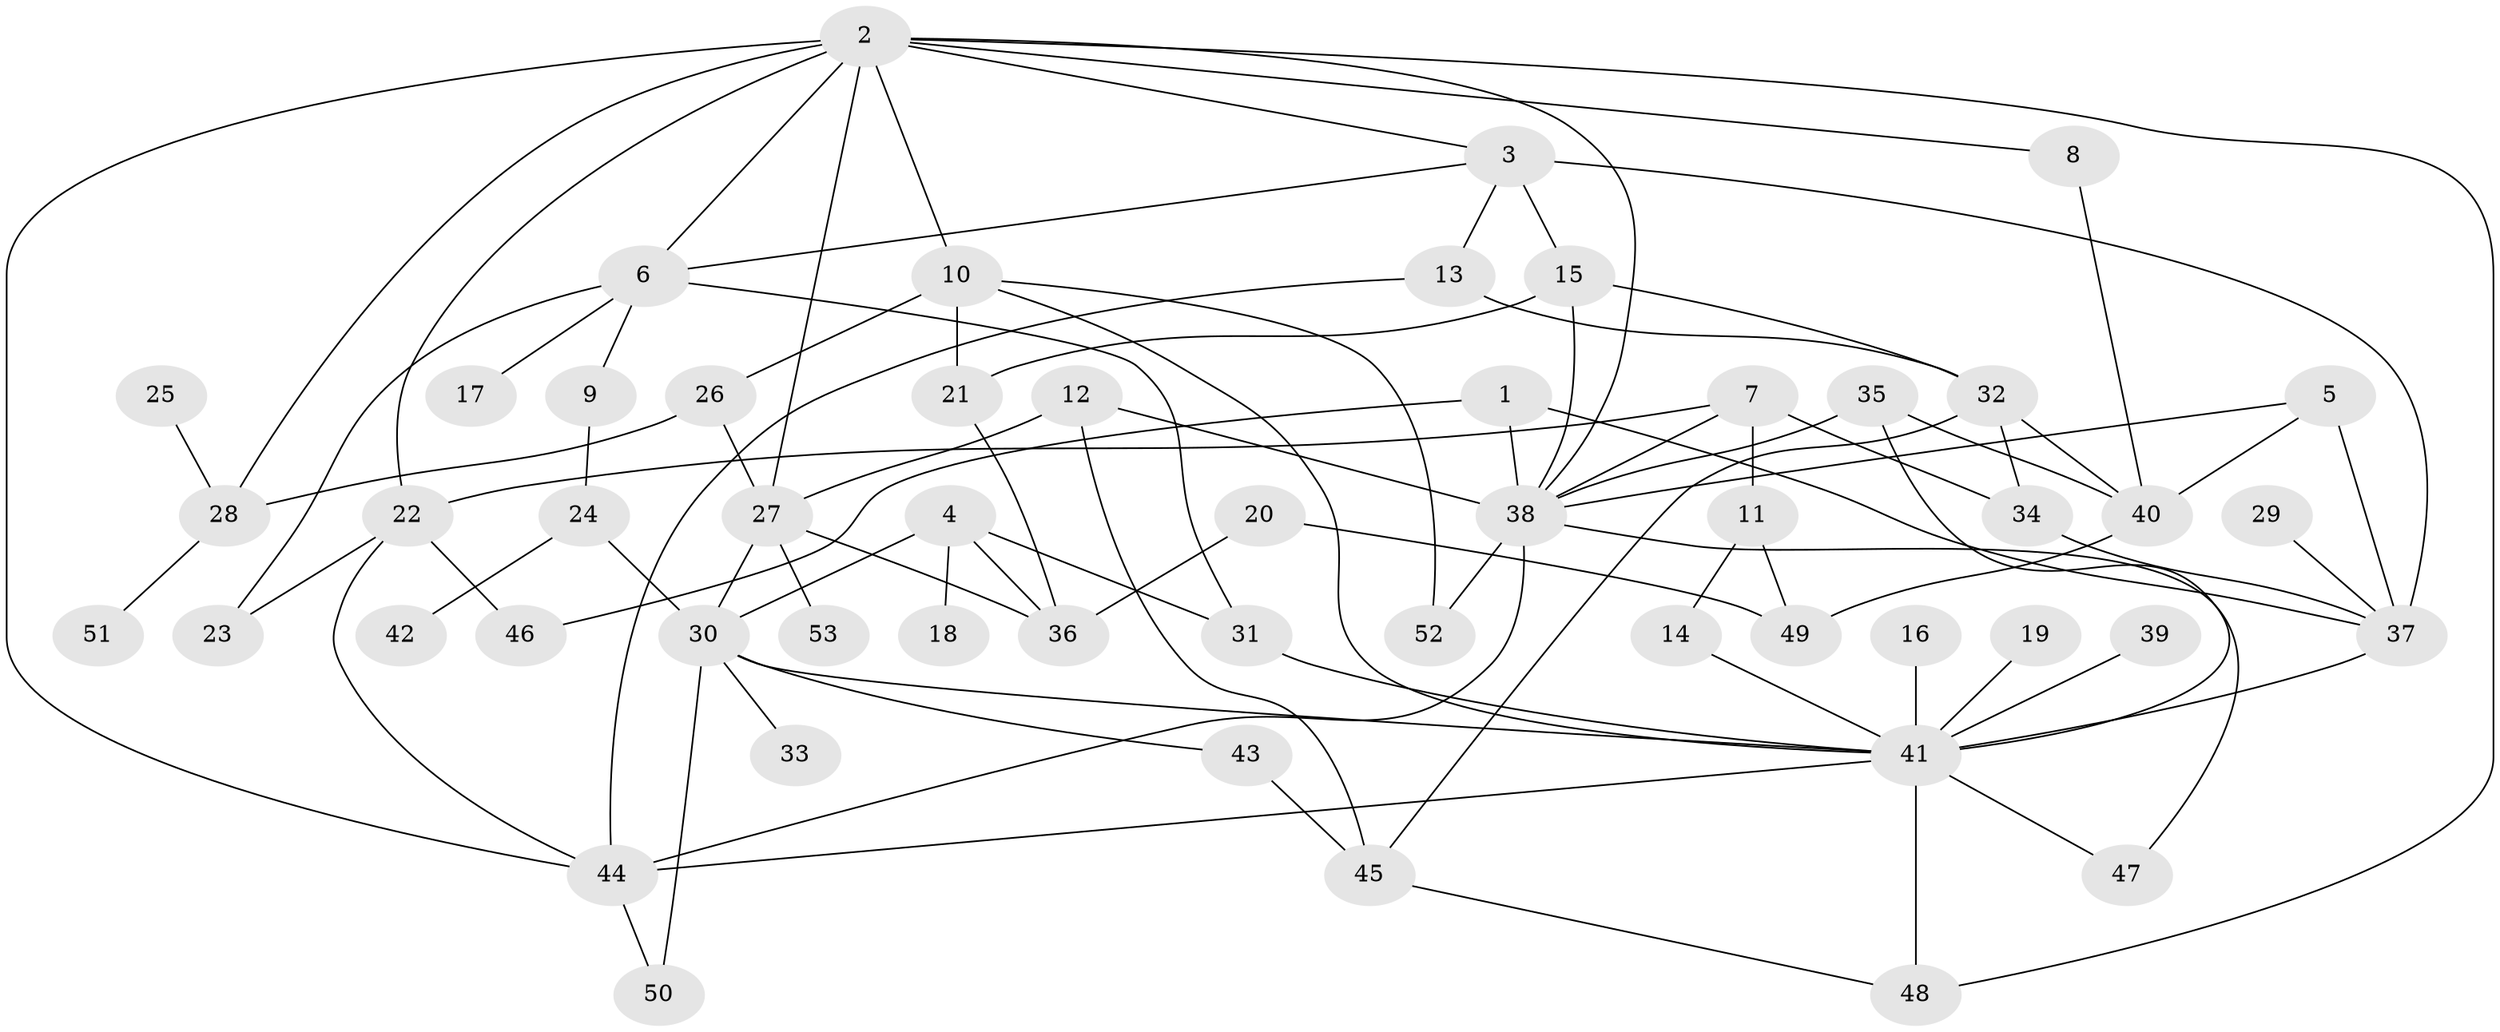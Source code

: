 // original degree distribution, {5: 0.09433962264150944, 7: 0.009433962264150943, 4: 0.14150943396226415, 6: 0.03773584905660377, 3: 0.22641509433962265, 2: 0.3113207547169811, 1: 0.1792452830188679}
// Generated by graph-tools (version 1.1) at 2025/25/03/09/25 03:25:31]
// undirected, 53 vertices, 91 edges
graph export_dot {
graph [start="1"]
  node [color=gray90,style=filled];
  1;
  2;
  3;
  4;
  5;
  6;
  7;
  8;
  9;
  10;
  11;
  12;
  13;
  14;
  15;
  16;
  17;
  18;
  19;
  20;
  21;
  22;
  23;
  24;
  25;
  26;
  27;
  28;
  29;
  30;
  31;
  32;
  33;
  34;
  35;
  36;
  37;
  38;
  39;
  40;
  41;
  42;
  43;
  44;
  45;
  46;
  47;
  48;
  49;
  50;
  51;
  52;
  53;
  1 -- 37 [weight=1.0];
  1 -- 38 [weight=1.0];
  1 -- 46 [weight=1.0];
  2 -- 3 [weight=1.0];
  2 -- 6 [weight=1.0];
  2 -- 8 [weight=1.0];
  2 -- 10 [weight=1.0];
  2 -- 22 [weight=1.0];
  2 -- 27 [weight=1.0];
  2 -- 28 [weight=2.0];
  2 -- 38 [weight=1.0];
  2 -- 44 [weight=1.0];
  2 -- 48 [weight=1.0];
  3 -- 6 [weight=1.0];
  3 -- 13 [weight=1.0];
  3 -- 15 [weight=1.0];
  3 -- 37 [weight=2.0];
  4 -- 18 [weight=1.0];
  4 -- 30 [weight=1.0];
  4 -- 31 [weight=1.0];
  4 -- 36 [weight=1.0];
  5 -- 37 [weight=1.0];
  5 -- 38 [weight=1.0];
  5 -- 40 [weight=1.0];
  6 -- 9 [weight=1.0];
  6 -- 17 [weight=1.0];
  6 -- 23 [weight=1.0];
  6 -- 31 [weight=1.0];
  7 -- 11 [weight=2.0];
  7 -- 22 [weight=1.0];
  7 -- 34 [weight=1.0];
  7 -- 38 [weight=1.0];
  8 -- 40 [weight=1.0];
  9 -- 24 [weight=1.0];
  10 -- 21 [weight=1.0];
  10 -- 26 [weight=1.0];
  10 -- 41 [weight=1.0];
  10 -- 52 [weight=1.0];
  11 -- 14 [weight=1.0];
  11 -- 49 [weight=1.0];
  12 -- 27 [weight=1.0];
  12 -- 38 [weight=1.0];
  12 -- 45 [weight=1.0];
  13 -- 32 [weight=1.0];
  13 -- 44 [weight=1.0];
  14 -- 41 [weight=1.0];
  15 -- 21 [weight=1.0];
  15 -- 32 [weight=1.0];
  15 -- 38 [weight=1.0];
  16 -- 41 [weight=1.0];
  19 -- 41 [weight=1.0];
  20 -- 36 [weight=1.0];
  20 -- 49 [weight=1.0];
  21 -- 36 [weight=1.0];
  22 -- 23 [weight=1.0];
  22 -- 44 [weight=1.0];
  22 -- 46 [weight=1.0];
  24 -- 30 [weight=1.0];
  24 -- 42 [weight=1.0];
  25 -- 28 [weight=1.0];
  26 -- 27 [weight=1.0];
  26 -- 28 [weight=1.0];
  27 -- 30 [weight=1.0];
  27 -- 36 [weight=1.0];
  27 -- 53 [weight=1.0];
  28 -- 51 [weight=1.0];
  29 -- 37 [weight=1.0];
  30 -- 33 [weight=1.0];
  30 -- 41 [weight=2.0];
  30 -- 43 [weight=1.0];
  30 -- 50 [weight=1.0];
  31 -- 41 [weight=1.0];
  32 -- 34 [weight=1.0];
  32 -- 40 [weight=1.0];
  32 -- 45 [weight=1.0];
  34 -- 37 [weight=1.0];
  35 -- 38 [weight=1.0];
  35 -- 40 [weight=1.0];
  35 -- 41 [weight=2.0];
  37 -- 41 [weight=1.0];
  38 -- 44 [weight=1.0];
  38 -- 47 [weight=1.0];
  38 -- 52 [weight=1.0];
  39 -- 41 [weight=1.0];
  40 -- 49 [weight=1.0];
  41 -- 44 [weight=1.0];
  41 -- 47 [weight=1.0];
  41 -- 48 [weight=1.0];
  43 -- 45 [weight=1.0];
  44 -- 50 [weight=1.0];
  45 -- 48 [weight=1.0];
}
